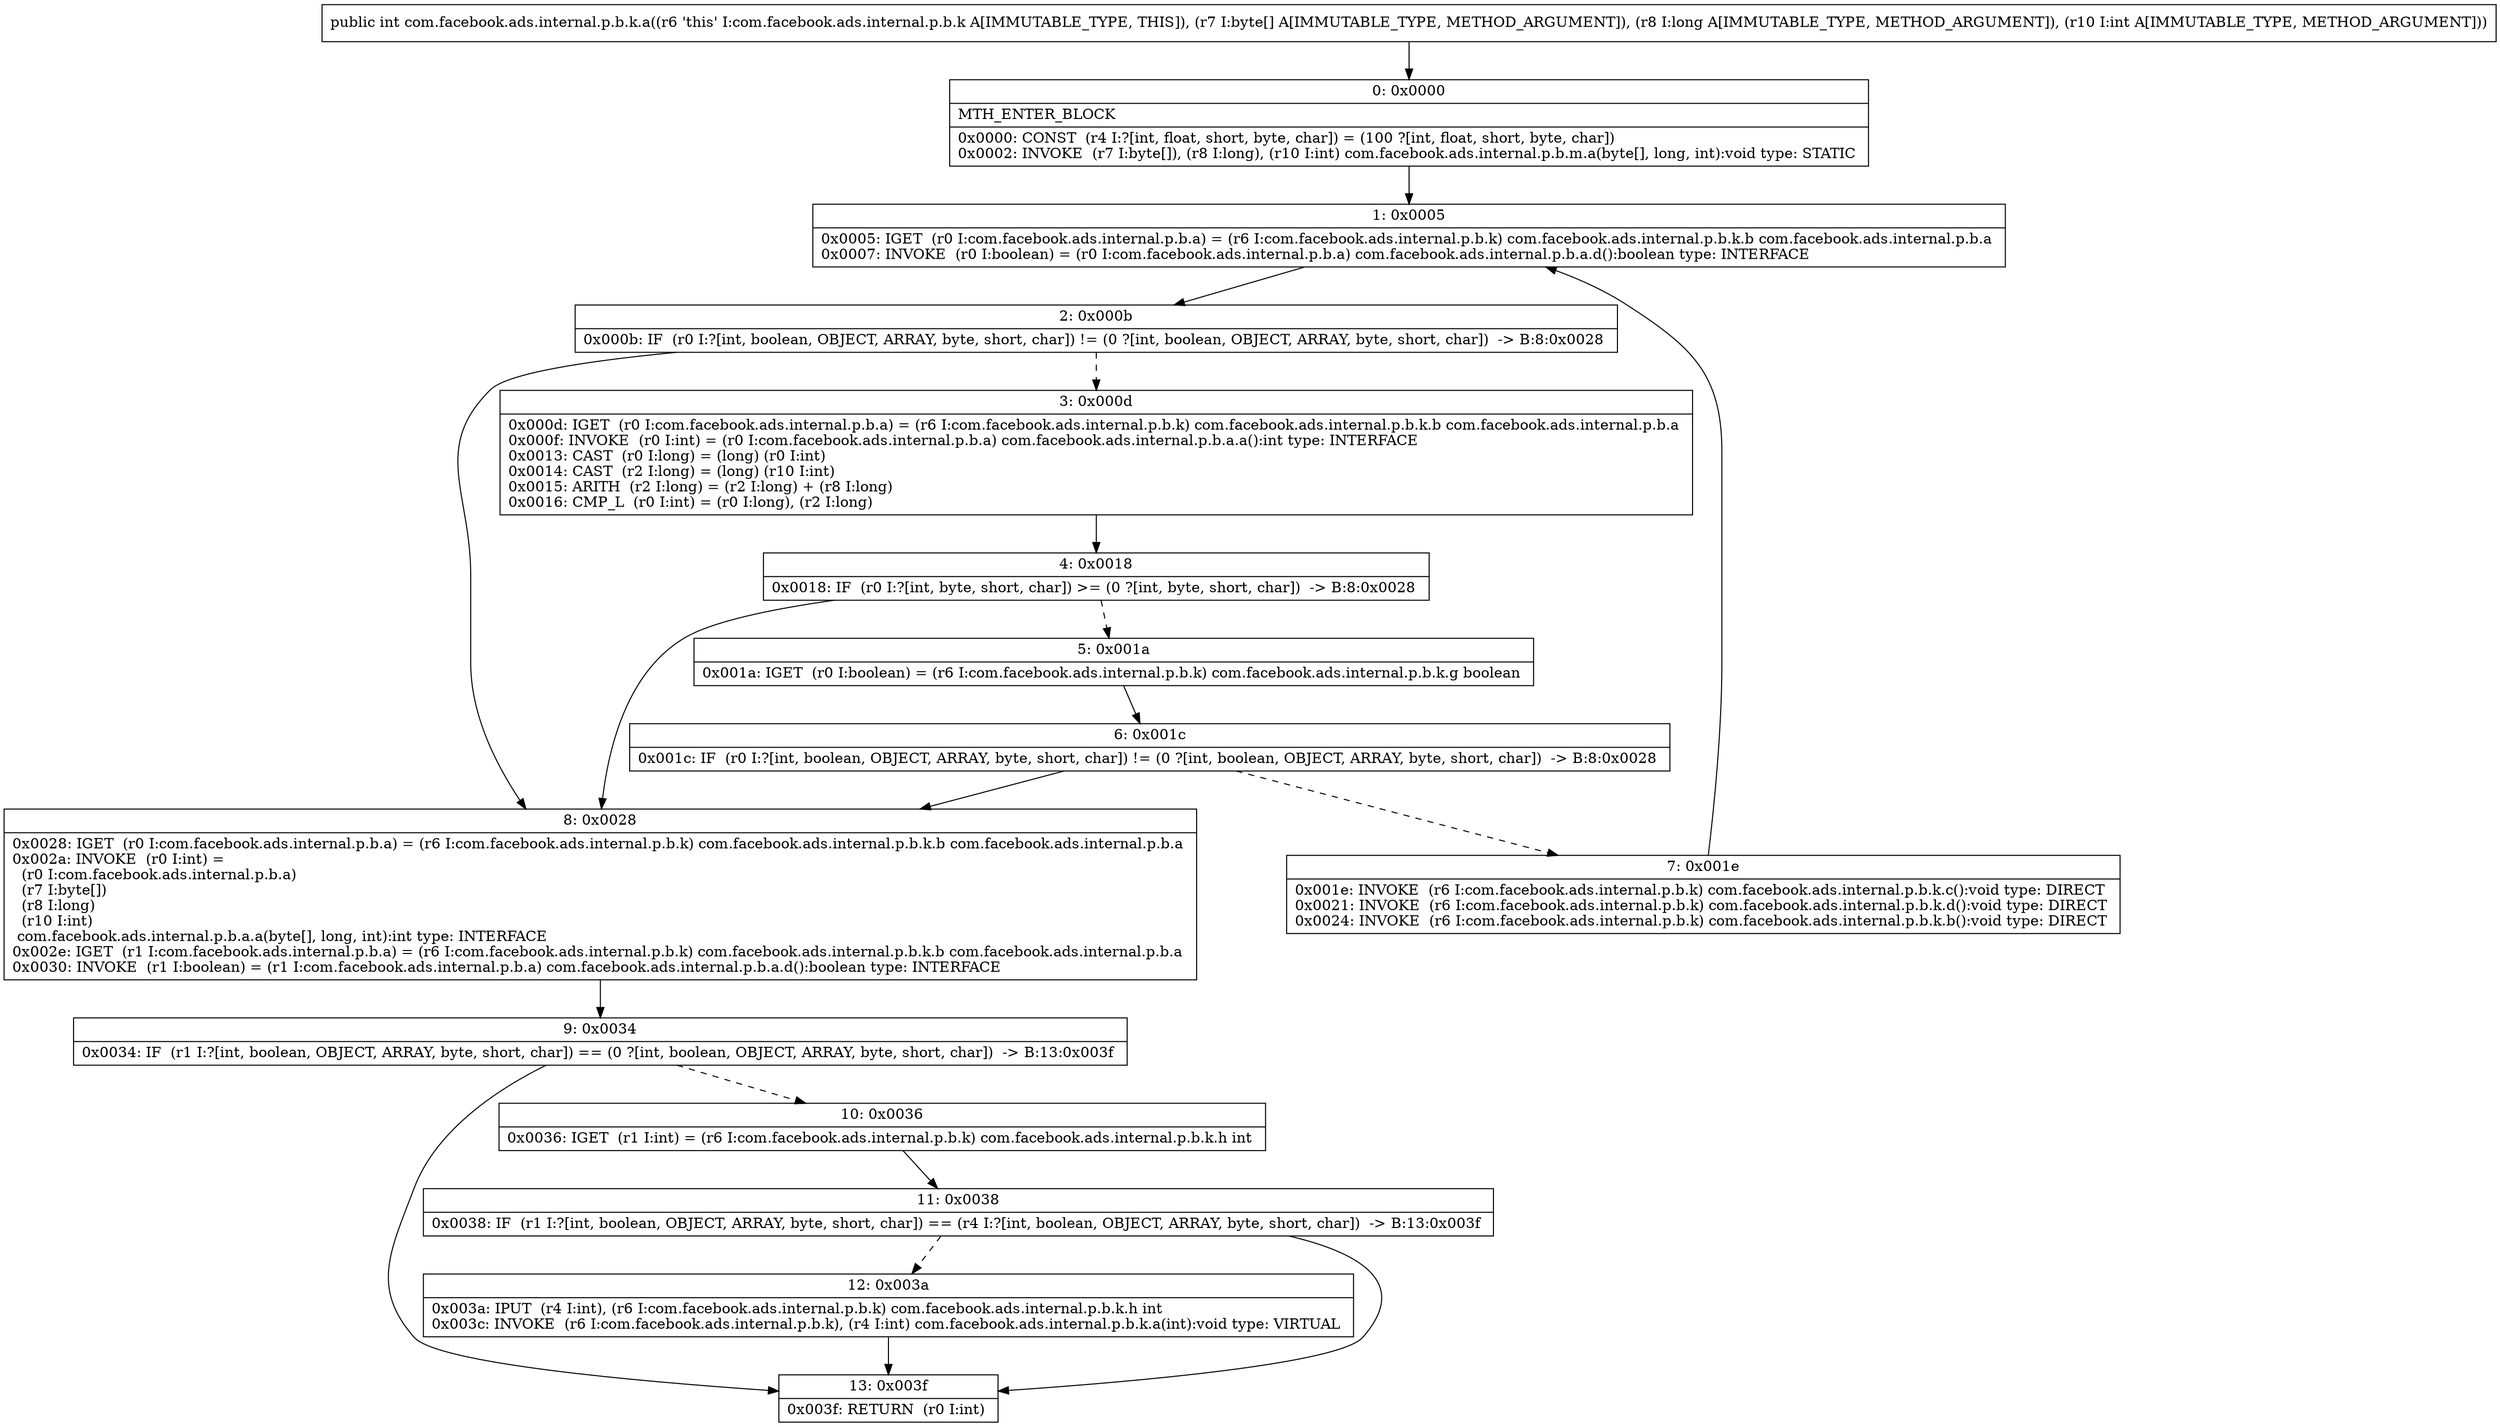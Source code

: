 digraph "CFG forcom.facebook.ads.internal.p.b.k.a([BJI)I" {
Node_0 [shape=record,label="{0\:\ 0x0000|MTH_ENTER_BLOCK\l|0x0000: CONST  (r4 I:?[int, float, short, byte, char]) = (100 ?[int, float, short, byte, char]) \l0x0002: INVOKE  (r7 I:byte[]), (r8 I:long), (r10 I:int) com.facebook.ads.internal.p.b.m.a(byte[], long, int):void type: STATIC \l}"];
Node_1 [shape=record,label="{1\:\ 0x0005|0x0005: IGET  (r0 I:com.facebook.ads.internal.p.b.a) = (r6 I:com.facebook.ads.internal.p.b.k) com.facebook.ads.internal.p.b.k.b com.facebook.ads.internal.p.b.a \l0x0007: INVOKE  (r0 I:boolean) = (r0 I:com.facebook.ads.internal.p.b.a) com.facebook.ads.internal.p.b.a.d():boolean type: INTERFACE \l}"];
Node_2 [shape=record,label="{2\:\ 0x000b|0x000b: IF  (r0 I:?[int, boolean, OBJECT, ARRAY, byte, short, char]) != (0 ?[int, boolean, OBJECT, ARRAY, byte, short, char])  \-\> B:8:0x0028 \l}"];
Node_3 [shape=record,label="{3\:\ 0x000d|0x000d: IGET  (r0 I:com.facebook.ads.internal.p.b.a) = (r6 I:com.facebook.ads.internal.p.b.k) com.facebook.ads.internal.p.b.k.b com.facebook.ads.internal.p.b.a \l0x000f: INVOKE  (r0 I:int) = (r0 I:com.facebook.ads.internal.p.b.a) com.facebook.ads.internal.p.b.a.a():int type: INTERFACE \l0x0013: CAST  (r0 I:long) = (long) (r0 I:int) \l0x0014: CAST  (r2 I:long) = (long) (r10 I:int) \l0x0015: ARITH  (r2 I:long) = (r2 I:long) + (r8 I:long) \l0x0016: CMP_L  (r0 I:int) = (r0 I:long), (r2 I:long) \l}"];
Node_4 [shape=record,label="{4\:\ 0x0018|0x0018: IF  (r0 I:?[int, byte, short, char]) \>= (0 ?[int, byte, short, char])  \-\> B:8:0x0028 \l}"];
Node_5 [shape=record,label="{5\:\ 0x001a|0x001a: IGET  (r0 I:boolean) = (r6 I:com.facebook.ads.internal.p.b.k) com.facebook.ads.internal.p.b.k.g boolean \l}"];
Node_6 [shape=record,label="{6\:\ 0x001c|0x001c: IF  (r0 I:?[int, boolean, OBJECT, ARRAY, byte, short, char]) != (0 ?[int, boolean, OBJECT, ARRAY, byte, short, char])  \-\> B:8:0x0028 \l}"];
Node_7 [shape=record,label="{7\:\ 0x001e|0x001e: INVOKE  (r6 I:com.facebook.ads.internal.p.b.k) com.facebook.ads.internal.p.b.k.c():void type: DIRECT \l0x0021: INVOKE  (r6 I:com.facebook.ads.internal.p.b.k) com.facebook.ads.internal.p.b.k.d():void type: DIRECT \l0x0024: INVOKE  (r6 I:com.facebook.ads.internal.p.b.k) com.facebook.ads.internal.p.b.k.b():void type: DIRECT \l}"];
Node_8 [shape=record,label="{8\:\ 0x0028|0x0028: IGET  (r0 I:com.facebook.ads.internal.p.b.a) = (r6 I:com.facebook.ads.internal.p.b.k) com.facebook.ads.internal.p.b.k.b com.facebook.ads.internal.p.b.a \l0x002a: INVOKE  (r0 I:int) = \l  (r0 I:com.facebook.ads.internal.p.b.a)\l  (r7 I:byte[])\l  (r8 I:long)\l  (r10 I:int)\l com.facebook.ads.internal.p.b.a.a(byte[], long, int):int type: INTERFACE \l0x002e: IGET  (r1 I:com.facebook.ads.internal.p.b.a) = (r6 I:com.facebook.ads.internal.p.b.k) com.facebook.ads.internal.p.b.k.b com.facebook.ads.internal.p.b.a \l0x0030: INVOKE  (r1 I:boolean) = (r1 I:com.facebook.ads.internal.p.b.a) com.facebook.ads.internal.p.b.a.d():boolean type: INTERFACE \l}"];
Node_9 [shape=record,label="{9\:\ 0x0034|0x0034: IF  (r1 I:?[int, boolean, OBJECT, ARRAY, byte, short, char]) == (0 ?[int, boolean, OBJECT, ARRAY, byte, short, char])  \-\> B:13:0x003f \l}"];
Node_10 [shape=record,label="{10\:\ 0x0036|0x0036: IGET  (r1 I:int) = (r6 I:com.facebook.ads.internal.p.b.k) com.facebook.ads.internal.p.b.k.h int \l}"];
Node_11 [shape=record,label="{11\:\ 0x0038|0x0038: IF  (r1 I:?[int, boolean, OBJECT, ARRAY, byte, short, char]) == (r4 I:?[int, boolean, OBJECT, ARRAY, byte, short, char])  \-\> B:13:0x003f \l}"];
Node_12 [shape=record,label="{12\:\ 0x003a|0x003a: IPUT  (r4 I:int), (r6 I:com.facebook.ads.internal.p.b.k) com.facebook.ads.internal.p.b.k.h int \l0x003c: INVOKE  (r6 I:com.facebook.ads.internal.p.b.k), (r4 I:int) com.facebook.ads.internal.p.b.k.a(int):void type: VIRTUAL \l}"];
Node_13 [shape=record,label="{13\:\ 0x003f|0x003f: RETURN  (r0 I:int) \l}"];
MethodNode[shape=record,label="{public int com.facebook.ads.internal.p.b.k.a((r6 'this' I:com.facebook.ads.internal.p.b.k A[IMMUTABLE_TYPE, THIS]), (r7 I:byte[] A[IMMUTABLE_TYPE, METHOD_ARGUMENT]), (r8 I:long A[IMMUTABLE_TYPE, METHOD_ARGUMENT]), (r10 I:int A[IMMUTABLE_TYPE, METHOD_ARGUMENT])) }"];
MethodNode -> Node_0;
Node_0 -> Node_1;
Node_1 -> Node_2;
Node_2 -> Node_3[style=dashed];
Node_2 -> Node_8;
Node_3 -> Node_4;
Node_4 -> Node_5[style=dashed];
Node_4 -> Node_8;
Node_5 -> Node_6;
Node_6 -> Node_7[style=dashed];
Node_6 -> Node_8;
Node_7 -> Node_1;
Node_8 -> Node_9;
Node_9 -> Node_10[style=dashed];
Node_9 -> Node_13;
Node_10 -> Node_11;
Node_11 -> Node_12[style=dashed];
Node_11 -> Node_13;
Node_12 -> Node_13;
}

